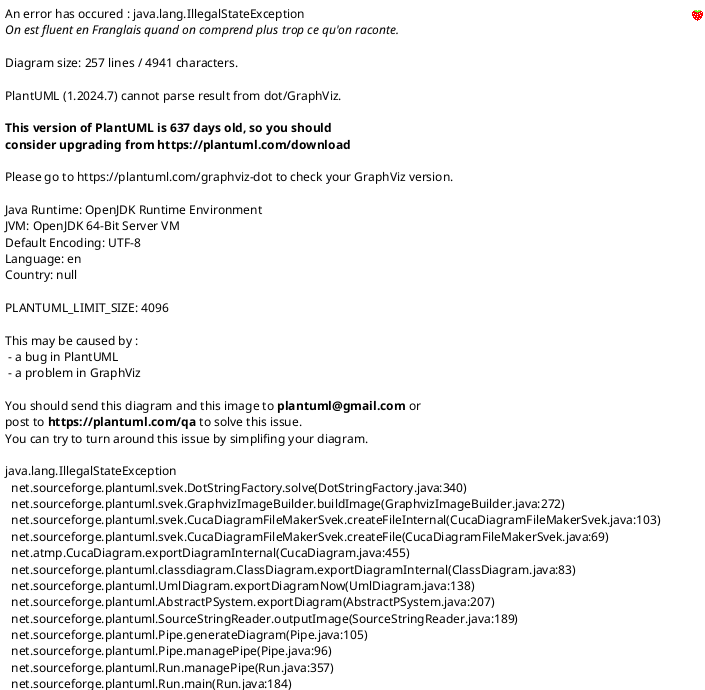 @startuml
!theme plain
top to bottom direction
skinparam linetype ortho

' ======== CLASSES / INTERFACES ========

class PaymentController {
  - vnPayService: VNPayService
  --
  + createPayment(PaymentRequest): ResponseEntity<PaymentResponse>
  + completePayment(String): ResponseEntity<PaymentTransaction>
  + getTransactionStatus(String): ResponseEntity<PaymentTransaction>
}

interface VNPayService << interface >> {
  + createPayment(PaymentRequest): PaymentResponse
  + completePayment(String): PaymentTransaction
  + processCallback(Map<String, String>): PaymentTransaction
  + getTransactionStatus(String): PaymentTransaction
}

class VNPayServiceImpl {
  - transactionRepository: PaymentTransactionRepository
  - random: Random
  --
  + createPayment(PaymentRequest): PaymentResponse
  + completePayment(String): PaymentTransaction
  + processCallback(Map<String, String>): PaymentTransaction
  + getTransactionStatus(String): PaymentTransaction
}

class PaymentRequest {
  - amount: BigDecimal
  - orderId: String
  - description: String
  - returnUrl: String
  --
  + getOrderId(): String
  + getAmount(): BigDecimal
  + getReturnUrl(): String
  + getDescription(): String
  + setOrderId(String): void
  + setAmount(BigDecimal): void
  ...
}

class PaymentResponse {
  - paymentUrl: String
  - message: String
  - orderId: String
  - status: String
  - transactionId: String
  --
  + getPaymentUrl(): String
  + getMessage(): String
  + getOrderId(): String
  + getStatus(): String
  + getTransactionId(): String
  + setMessage(String): void
  + setStatus(String): void
  ...
}

class PaymentTransaction {
  - status: PaymentStatus
  - responseMessage: String
  - orderId: String
  - paymentDate: LocalDateTime
  - transactionId: String
  - bankCode: String
  - cardType: String
  - responseCode: String
  - amount: BigDecimal
  --
  + getStatus(): PaymentStatus
  + setStatus(PaymentStatus): void
  + getTransactionId(): String
  + setTransactionId(String): void
  ...
}

interface PaymentTransactionRepository << interface >> {
  + findByTransactionId(String): Optional<PaymentTransaction>
  + findByOrderId(String): Optional<PaymentTransaction>
}

enum PaymentStatus << enumeration >> {
  PENDING,
  SUCCESS,
  FAILED,
  CANCELLED
}

class BaseEntity {
  - id: Long
  - createdAt: LocalDateTime
  - updatedAt: LocalDateTime
  --
  + getId(): Long
  + getCreatedAt(): LocalDateTime
  + getUpdatedAt(): LocalDateTime
  ...
}

' ======== RELATIONSHIPS ========
PaymentController --> VNPayService
VNPayServiceImpl -up-|> VNPayService
VNPayServiceImpl --> PaymentTransactionRepository

PaymentTransaction -up-|> BaseEntity
PaymentTransaction --> PaymentStatus
PaymentTransactionRepository --> PaymentTransaction
@enduml
